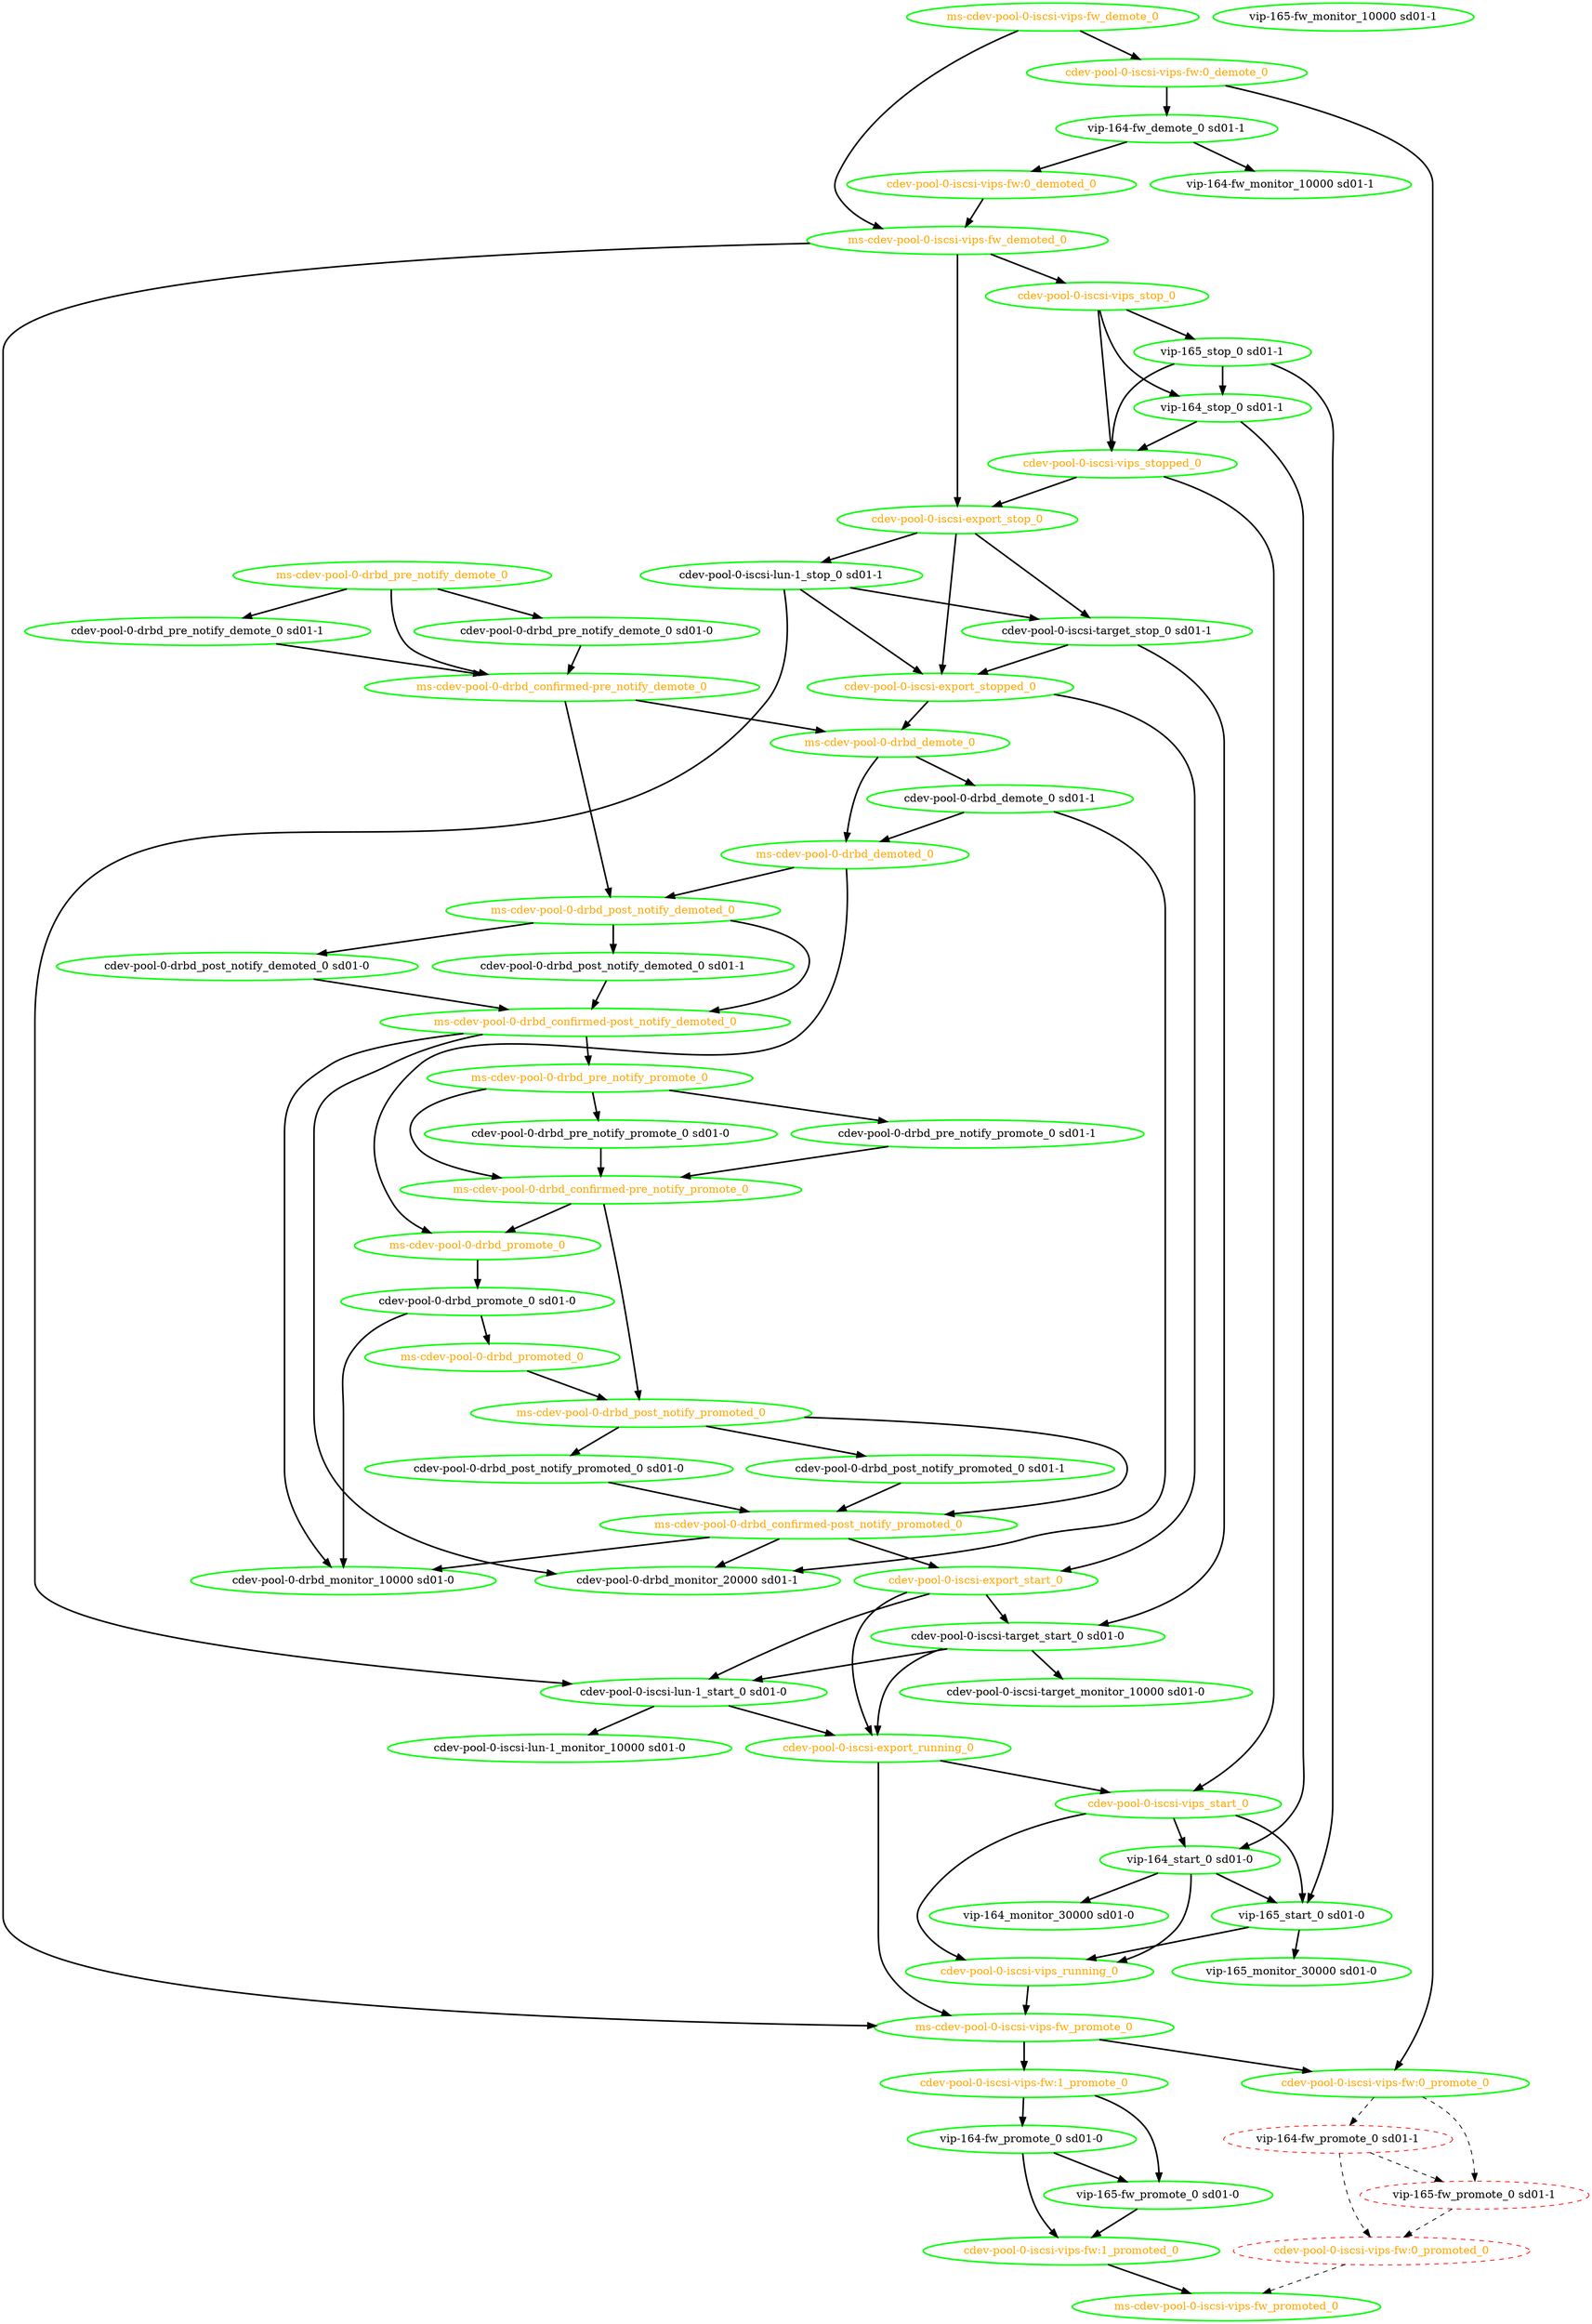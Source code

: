 digraph "g" {
"cdev-pool-0-drbd_demote_0 sd01-1" -> "cdev-pool-0-drbd_monitor_20000 sd01-1" [ style = bold]
"cdev-pool-0-drbd_demote_0 sd01-1" -> "ms-cdev-pool-0-drbd_demoted_0" [ style = bold]
"cdev-pool-0-drbd_demote_0 sd01-1" [ style=bold color="green" fontcolor="black"]
"cdev-pool-0-drbd_monitor_10000 sd01-0" [ style=bold color="green" fontcolor="black"]
"cdev-pool-0-drbd_monitor_20000 sd01-1" [ style=bold color="green" fontcolor="black"]
"cdev-pool-0-drbd_post_notify_demoted_0 sd01-0" -> "ms-cdev-pool-0-drbd_confirmed-post_notify_demoted_0" [ style = bold]
"cdev-pool-0-drbd_post_notify_demoted_0 sd01-0" [ style=bold color="green" fontcolor="black"]
"cdev-pool-0-drbd_post_notify_demoted_0 sd01-1" -> "ms-cdev-pool-0-drbd_confirmed-post_notify_demoted_0" [ style = bold]
"cdev-pool-0-drbd_post_notify_demoted_0 sd01-1" [ style=bold color="green" fontcolor="black"]
"cdev-pool-0-drbd_post_notify_promoted_0 sd01-0" -> "ms-cdev-pool-0-drbd_confirmed-post_notify_promoted_0" [ style = bold]
"cdev-pool-0-drbd_post_notify_promoted_0 sd01-0" [ style=bold color="green" fontcolor="black"]
"cdev-pool-0-drbd_post_notify_promoted_0 sd01-1" -> "ms-cdev-pool-0-drbd_confirmed-post_notify_promoted_0" [ style = bold]
"cdev-pool-0-drbd_post_notify_promoted_0 sd01-1" [ style=bold color="green" fontcolor="black"]
"cdev-pool-0-drbd_pre_notify_demote_0 sd01-0" -> "ms-cdev-pool-0-drbd_confirmed-pre_notify_demote_0" [ style = bold]
"cdev-pool-0-drbd_pre_notify_demote_0 sd01-0" [ style=bold color="green" fontcolor="black"]
"cdev-pool-0-drbd_pre_notify_demote_0 sd01-1" -> "ms-cdev-pool-0-drbd_confirmed-pre_notify_demote_0" [ style = bold]
"cdev-pool-0-drbd_pre_notify_demote_0 sd01-1" [ style=bold color="green" fontcolor="black"]
"cdev-pool-0-drbd_pre_notify_promote_0 sd01-0" -> "ms-cdev-pool-0-drbd_confirmed-pre_notify_promote_0" [ style = bold]
"cdev-pool-0-drbd_pre_notify_promote_0 sd01-0" [ style=bold color="green" fontcolor="black"]
"cdev-pool-0-drbd_pre_notify_promote_0 sd01-1" -> "ms-cdev-pool-0-drbd_confirmed-pre_notify_promote_0" [ style = bold]
"cdev-pool-0-drbd_pre_notify_promote_0 sd01-1" [ style=bold color="green" fontcolor="black"]
"cdev-pool-0-drbd_promote_0 sd01-0" -> "cdev-pool-0-drbd_monitor_10000 sd01-0" [ style = bold]
"cdev-pool-0-drbd_promote_0 sd01-0" -> "ms-cdev-pool-0-drbd_promoted_0" [ style = bold]
"cdev-pool-0-drbd_promote_0 sd01-0" [ style=bold color="green" fontcolor="black"]
"cdev-pool-0-iscsi-export_running_0" -> "cdev-pool-0-iscsi-vips_start_0" [ style = bold]
"cdev-pool-0-iscsi-export_running_0" -> "ms-cdev-pool-0-iscsi-vips-fw_promote_0" [ style = bold]
"cdev-pool-0-iscsi-export_running_0" [ style=bold color="green" fontcolor="orange"]
"cdev-pool-0-iscsi-export_start_0" -> "cdev-pool-0-iscsi-export_running_0" [ style = bold]
"cdev-pool-0-iscsi-export_start_0" -> "cdev-pool-0-iscsi-lun-1_start_0 sd01-0" [ style = bold]
"cdev-pool-0-iscsi-export_start_0" -> "cdev-pool-0-iscsi-target_start_0 sd01-0" [ style = bold]
"cdev-pool-0-iscsi-export_start_0" [ style=bold color="green" fontcolor="orange"]
"cdev-pool-0-iscsi-export_stop_0" -> "cdev-pool-0-iscsi-export_stopped_0" [ style = bold]
"cdev-pool-0-iscsi-export_stop_0" -> "cdev-pool-0-iscsi-lun-1_stop_0 sd01-1" [ style = bold]
"cdev-pool-0-iscsi-export_stop_0" -> "cdev-pool-0-iscsi-target_stop_0 sd01-1" [ style = bold]
"cdev-pool-0-iscsi-export_stop_0" [ style=bold color="green" fontcolor="orange"]
"cdev-pool-0-iscsi-export_stopped_0" -> "cdev-pool-0-iscsi-export_start_0" [ style = bold]
"cdev-pool-0-iscsi-export_stopped_0" -> "ms-cdev-pool-0-drbd_demote_0" [ style = bold]
"cdev-pool-0-iscsi-export_stopped_0" [ style=bold color="green" fontcolor="orange"]
"cdev-pool-0-iscsi-lun-1_monitor_10000 sd01-0" [ style=bold color="green" fontcolor="black"]
"cdev-pool-0-iscsi-lun-1_start_0 sd01-0" -> "cdev-pool-0-iscsi-export_running_0" [ style = bold]
"cdev-pool-0-iscsi-lun-1_start_0 sd01-0" -> "cdev-pool-0-iscsi-lun-1_monitor_10000 sd01-0" [ style = bold]
"cdev-pool-0-iscsi-lun-1_start_0 sd01-0" [ style=bold color="green" fontcolor="black"]
"cdev-pool-0-iscsi-lun-1_stop_0 sd01-1" -> "cdev-pool-0-iscsi-export_stopped_0" [ style = bold]
"cdev-pool-0-iscsi-lun-1_stop_0 sd01-1" -> "cdev-pool-0-iscsi-lun-1_start_0 sd01-0" [ style = bold]
"cdev-pool-0-iscsi-lun-1_stop_0 sd01-1" -> "cdev-pool-0-iscsi-target_stop_0 sd01-1" [ style = bold]
"cdev-pool-0-iscsi-lun-1_stop_0 sd01-1" [ style=bold color="green" fontcolor="black"]
"cdev-pool-0-iscsi-target_monitor_10000 sd01-0" [ style=bold color="green" fontcolor="black"]
"cdev-pool-0-iscsi-target_start_0 sd01-0" -> "cdev-pool-0-iscsi-export_running_0" [ style = bold]
"cdev-pool-0-iscsi-target_start_0 sd01-0" -> "cdev-pool-0-iscsi-lun-1_start_0 sd01-0" [ style = bold]
"cdev-pool-0-iscsi-target_start_0 sd01-0" -> "cdev-pool-0-iscsi-target_monitor_10000 sd01-0" [ style = bold]
"cdev-pool-0-iscsi-target_start_0 sd01-0" [ style=bold color="green" fontcolor="black"]
"cdev-pool-0-iscsi-target_stop_0 sd01-1" -> "cdev-pool-0-iscsi-export_stopped_0" [ style = bold]
"cdev-pool-0-iscsi-target_stop_0 sd01-1" -> "cdev-pool-0-iscsi-target_start_0 sd01-0" [ style = bold]
"cdev-pool-0-iscsi-target_stop_0 sd01-1" [ style=bold color="green" fontcolor="black"]
"cdev-pool-0-iscsi-vips-fw:0_demote_0" -> "cdev-pool-0-iscsi-vips-fw:0_promote_0" [ style = bold]
"cdev-pool-0-iscsi-vips-fw:0_demote_0" -> "vip-164-fw_demote_0 sd01-1" [ style = bold]
"cdev-pool-0-iscsi-vips-fw:0_demote_0" [ style=bold color="green" fontcolor="orange"]
"cdev-pool-0-iscsi-vips-fw:0_demoted_0" -> "ms-cdev-pool-0-iscsi-vips-fw_demoted_0" [ style = bold]
"cdev-pool-0-iscsi-vips-fw:0_demoted_0" [ style=bold color="green" fontcolor="orange"]
"cdev-pool-0-iscsi-vips-fw:0_promote_0" -> "vip-164-fw_promote_0 sd01-1" [ style = dashed]
"cdev-pool-0-iscsi-vips-fw:0_promote_0" -> "vip-165-fw_promote_0 sd01-1" [ style = dashed]
"cdev-pool-0-iscsi-vips-fw:0_promote_0" [ style=bold color="green" fontcolor="orange"]
"cdev-pool-0-iscsi-vips-fw:0_promoted_0" -> "ms-cdev-pool-0-iscsi-vips-fw_promoted_0" [ style = dashed]
"cdev-pool-0-iscsi-vips-fw:0_promoted_0" [ style=dashed color="red" fontcolor="orange"]
"cdev-pool-0-iscsi-vips-fw:1_promote_0" -> "vip-164-fw_promote_0 sd01-0" [ style = bold]
"cdev-pool-0-iscsi-vips-fw:1_promote_0" -> "vip-165-fw_promote_0 sd01-0" [ style = bold]
"cdev-pool-0-iscsi-vips-fw:1_promote_0" [ style=bold color="green" fontcolor="orange"]
"cdev-pool-0-iscsi-vips-fw:1_promoted_0" -> "ms-cdev-pool-0-iscsi-vips-fw_promoted_0" [ style = bold]
"cdev-pool-0-iscsi-vips-fw:1_promoted_0" [ style=bold color="green" fontcolor="orange"]
"cdev-pool-0-iscsi-vips_running_0" -> "ms-cdev-pool-0-iscsi-vips-fw_promote_0" [ style = bold]
"cdev-pool-0-iscsi-vips_running_0" [ style=bold color="green" fontcolor="orange"]
"cdev-pool-0-iscsi-vips_start_0" -> "cdev-pool-0-iscsi-vips_running_0" [ style = bold]
"cdev-pool-0-iscsi-vips_start_0" -> "vip-164_start_0 sd01-0" [ style = bold]
"cdev-pool-0-iscsi-vips_start_0" -> "vip-165_start_0 sd01-0" [ style = bold]
"cdev-pool-0-iscsi-vips_start_0" [ style=bold color="green" fontcolor="orange"]
"cdev-pool-0-iscsi-vips_stop_0" -> "cdev-pool-0-iscsi-vips_stopped_0" [ style = bold]
"cdev-pool-0-iscsi-vips_stop_0" -> "vip-164_stop_0 sd01-1" [ style = bold]
"cdev-pool-0-iscsi-vips_stop_0" -> "vip-165_stop_0 sd01-1" [ style = bold]
"cdev-pool-0-iscsi-vips_stop_0" [ style=bold color="green" fontcolor="orange"]
"cdev-pool-0-iscsi-vips_stopped_0" -> "cdev-pool-0-iscsi-export_stop_0" [ style = bold]
"cdev-pool-0-iscsi-vips_stopped_0" -> "cdev-pool-0-iscsi-vips_start_0" [ style = bold]
"cdev-pool-0-iscsi-vips_stopped_0" [ style=bold color="green" fontcolor="orange"]
"ms-cdev-pool-0-drbd_confirmed-post_notify_demoted_0" -> "cdev-pool-0-drbd_monitor_10000 sd01-0" [ style = bold]
"ms-cdev-pool-0-drbd_confirmed-post_notify_demoted_0" -> "cdev-pool-0-drbd_monitor_20000 sd01-1" [ style = bold]
"ms-cdev-pool-0-drbd_confirmed-post_notify_demoted_0" -> "ms-cdev-pool-0-drbd_pre_notify_promote_0" [ style = bold]
"ms-cdev-pool-0-drbd_confirmed-post_notify_demoted_0" [ style=bold color="green" fontcolor="orange"]
"ms-cdev-pool-0-drbd_confirmed-post_notify_promoted_0" -> "cdev-pool-0-drbd_monitor_10000 sd01-0" [ style = bold]
"ms-cdev-pool-0-drbd_confirmed-post_notify_promoted_0" -> "cdev-pool-0-drbd_monitor_20000 sd01-1" [ style = bold]
"ms-cdev-pool-0-drbd_confirmed-post_notify_promoted_0" -> "cdev-pool-0-iscsi-export_start_0" [ style = bold]
"ms-cdev-pool-0-drbd_confirmed-post_notify_promoted_0" [ style=bold color="green" fontcolor="orange"]
"ms-cdev-pool-0-drbd_confirmed-pre_notify_demote_0" -> "ms-cdev-pool-0-drbd_demote_0" [ style = bold]
"ms-cdev-pool-0-drbd_confirmed-pre_notify_demote_0" -> "ms-cdev-pool-0-drbd_post_notify_demoted_0" [ style = bold]
"ms-cdev-pool-0-drbd_confirmed-pre_notify_demote_0" [ style=bold color="green" fontcolor="orange"]
"ms-cdev-pool-0-drbd_confirmed-pre_notify_promote_0" -> "ms-cdev-pool-0-drbd_post_notify_promoted_0" [ style = bold]
"ms-cdev-pool-0-drbd_confirmed-pre_notify_promote_0" -> "ms-cdev-pool-0-drbd_promote_0" [ style = bold]
"ms-cdev-pool-0-drbd_confirmed-pre_notify_promote_0" [ style=bold color="green" fontcolor="orange"]
"ms-cdev-pool-0-drbd_demote_0" -> "cdev-pool-0-drbd_demote_0 sd01-1" [ style = bold]
"ms-cdev-pool-0-drbd_demote_0" -> "ms-cdev-pool-0-drbd_demoted_0" [ style = bold]
"ms-cdev-pool-0-drbd_demote_0" [ style=bold color="green" fontcolor="orange"]
"ms-cdev-pool-0-drbd_demoted_0" -> "ms-cdev-pool-0-drbd_post_notify_demoted_0" [ style = bold]
"ms-cdev-pool-0-drbd_demoted_0" -> "ms-cdev-pool-0-drbd_promote_0" [ style = bold]
"ms-cdev-pool-0-drbd_demoted_0" [ style=bold color="green" fontcolor="orange"]
"ms-cdev-pool-0-drbd_post_notify_demoted_0" -> "cdev-pool-0-drbd_post_notify_demoted_0 sd01-0" [ style = bold]
"ms-cdev-pool-0-drbd_post_notify_demoted_0" -> "cdev-pool-0-drbd_post_notify_demoted_0 sd01-1" [ style = bold]
"ms-cdev-pool-0-drbd_post_notify_demoted_0" -> "ms-cdev-pool-0-drbd_confirmed-post_notify_demoted_0" [ style = bold]
"ms-cdev-pool-0-drbd_post_notify_demoted_0" [ style=bold color="green" fontcolor="orange"]
"ms-cdev-pool-0-drbd_post_notify_promoted_0" -> "cdev-pool-0-drbd_post_notify_promoted_0 sd01-0" [ style = bold]
"ms-cdev-pool-0-drbd_post_notify_promoted_0" -> "cdev-pool-0-drbd_post_notify_promoted_0 sd01-1" [ style = bold]
"ms-cdev-pool-0-drbd_post_notify_promoted_0" -> "ms-cdev-pool-0-drbd_confirmed-post_notify_promoted_0" [ style = bold]
"ms-cdev-pool-0-drbd_post_notify_promoted_0" [ style=bold color="green" fontcolor="orange"]
"ms-cdev-pool-0-drbd_pre_notify_demote_0" -> "cdev-pool-0-drbd_pre_notify_demote_0 sd01-0" [ style = bold]
"ms-cdev-pool-0-drbd_pre_notify_demote_0" -> "cdev-pool-0-drbd_pre_notify_demote_0 sd01-1" [ style = bold]
"ms-cdev-pool-0-drbd_pre_notify_demote_0" -> "ms-cdev-pool-0-drbd_confirmed-pre_notify_demote_0" [ style = bold]
"ms-cdev-pool-0-drbd_pre_notify_demote_0" [ style=bold color="green" fontcolor="orange"]
"ms-cdev-pool-0-drbd_pre_notify_promote_0" -> "cdev-pool-0-drbd_pre_notify_promote_0 sd01-0" [ style = bold]
"ms-cdev-pool-0-drbd_pre_notify_promote_0" -> "cdev-pool-0-drbd_pre_notify_promote_0 sd01-1" [ style = bold]
"ms-cdev-pool-0-drbd_pre_notify_promote_0" -> "ms-cdev-pool-0-drbd_confirmed-pre_notify_promote_0" [ style = bold]
"ms-cdev-pool-0-drbd_pre_notify_promote_0" [ style=bold color="green" fontcolor="orange"]
"ms-cdev-pool-0-drbd_promote_0" -> "cdev-pool-0-drbd_promote_0 sd01-0" [ style = bold]
"ms-cdev-pool-0-drbd_promote_0" [ style=bold color="green" fontcolor="orange"]
"ms-cdev-pool-0-drbd_promoted_0" -> "ms-cdev-pool-0-drbd_post_notify_promoted_0" [ style = bold]
"ms-cdev-pool-0-drbd_promoted_0" [ style=bold color="green" fontcolor="orange"]
"ms-cdev-pool-0-iscsi-vips-fw_demote_0" -> "cdev-pool-0-iscsi-vips-fw:0_demote_0" [ style = bold]
"ms-cdev-pool-0-iscsi-vips-fw_demote_0" -> "ms-cdev-pool-0-iscsi-vips-fw_demoted_0" [ style = bold]
"ms-cdev-pool-0-iscsi-vips-fw_demote_0" [ style=bold color="green" fontcolor="orange"]
"ms-cdev-pool-0-iscsi-vips-fw_demoted_0" -> "cdev-pool-0-iscsi-export_stop_0" [ style = bold]
"ms-cdev-pool-0-iscsi-vips-fw_demoted_0" -> "cdev-pool-0-iscsi-vips_stop_0" [ style = bold]
"ms-cdev-pool-0-iscsi-vips-fw_demoted_0" -> "ms-cdev-pool-0-iscsi-vips-fw_promote_0" [ style = bold]
"ms-cdev-pool-0-iscsi-vips-fw_demoted_0" [ style=bold color="green" fontcolor="orange"]
"ms-cdev-pool-0-iscsi-vips-fw_promote_0" -> "cdev-pool-0-iscsi-vips-fw:0_promote_0" [ style = bold]
"ms-cdev-pool-0-iscsi-vips-fw_promote_0" -> "cdev-pool-0-iscsi-vips-fw:1_promote_0" [ style = bold]
"ms-cdev-pool-0-iscsi-vips-fw_promote_0" [ style=bold color="green" fontcolor="orange"]
"ms-cdev-pool-0-iscsi-vips-fw_promoted_0" [ style=bold color="green" fontcolor="orange"]
"vip-164-fw_demote_0 sd01-1" -> "cdev-pool-0-iscsi-vips-fw:0_demoted_0" [ style = bold]
"vip-164-fw_demote_0 sd01-1" -> "vip-164-fw_monitor_10000 sd01-1" [ style = bold]
"vip-164-fw_demote_0 sd01-1" [ style=bold color="green" fontcolor="black"]
"vip-164-fw_monitor_10000 sd01-1" [ style=bold color="green" fontcolor="black"]
"vip-164-fw_promote_0 sd01-0" -> "cdev-pool-0-iscsi-vips-fw:1_promoted_0" [ style = bold]
"vip-164-fw_promote_0 sd01-0" -> "vip-165-fw_promote_0 sd01-0" [ style = bold]
"vip-164-fw_promote_0 sd01-0" [ style=bold color="green" fontcolor="black"]
"vip-164-fw_promote_0 sd01-1" -> "cdev-pool-0-iscsi-vips-fw:0_promoted_0" [ style = dashed]
"vip-164-fw_promote_0 sd01-1" -> "vip-165-fw_promote_0 sd01-1" [ style = dashed]
"vip-164-fw_promote_0 sd01-1" [ style=dashed color="red" fontcolor="black"]
"vip-164_monitor_30000 sd01-0" [ style=bold color="green" fontcolor="black"]
"vip-164_start_0 sd01-0" -> "cdev-pool-0-iscsi-vips_running_0" [ style = bold]
"vip-164_start_0 sd01-0" -> "vip-164_monitor_30000 sd01-0" [ style = bold]
"vip-164_start_0 sd01-0" -> "vip-165_start_0 sd01-0" [ style = bold]
"vip-164_start_0 sd01-0" [ style=bold color="green" fontcolor="black"]
"vip-164_stop_0 sd01-1" -> "cdev-pool-0-iscsi-vips_stopped_0" [ style = bold]
"vip-164_stop_0 sd01-1" -> "vip-164_start_0 sd01-0" [ style = bold]
"vip-164_stop_0 sd01-1" [ style=bold color="green" fontcolor="black"]
"vip-165-fw_monitor_10000 sd01-1" [ style=bold color="green" fontcolor="black"]
"vip-165-fw_promote_0 sd01-0" -> "cdev-pool-0-iscsi-vips-fw:1_promoted_0" [ style = bold]
"vip-165-fw_promote_0 sd01-0" [ style=bold color="green" fontcolor="black"]
"vip-165-fw_promote_0 sd01-1" -> "cdev-pool-0-iscsi-vips-fw:0_promoted_0" [ style = dashed]
"vip-165-fw_promote_0 sd01-1" [ style=dashed color="red" fontcolor="black"]
"vip-165_monitor_30000 sd01-0" [ style=bold color="green" fontcolor="black"]
"vip-165_start_0 sd01-0" -> "cdev-pool-0-iscsi-vips_running_0" [ style = bold]
"vip-165_start_0 sd01-0" -> "vip-165_monitor_30000 sd01-0" [ style = bold]
"vip-165_start_0 sd01-0" [ style=bold color="green" fontcolor="black"]
"vip-165_stop_0 sd01-1" -> "cdev-pool-0-iscsi-vips_stopped_0" [ style = bold]
"vip-165_stop_0 sd01-1" -> "vip-164_stop_0 sd01-1" [ style = bold]
"vip-165_stop_0 sd01-1" -> "vip-165_start_0 sd01-0" [ style = bold]
"vip-165_stop_0 sd01-1" [ style=bold color="green" fontcolor="black"]
}
